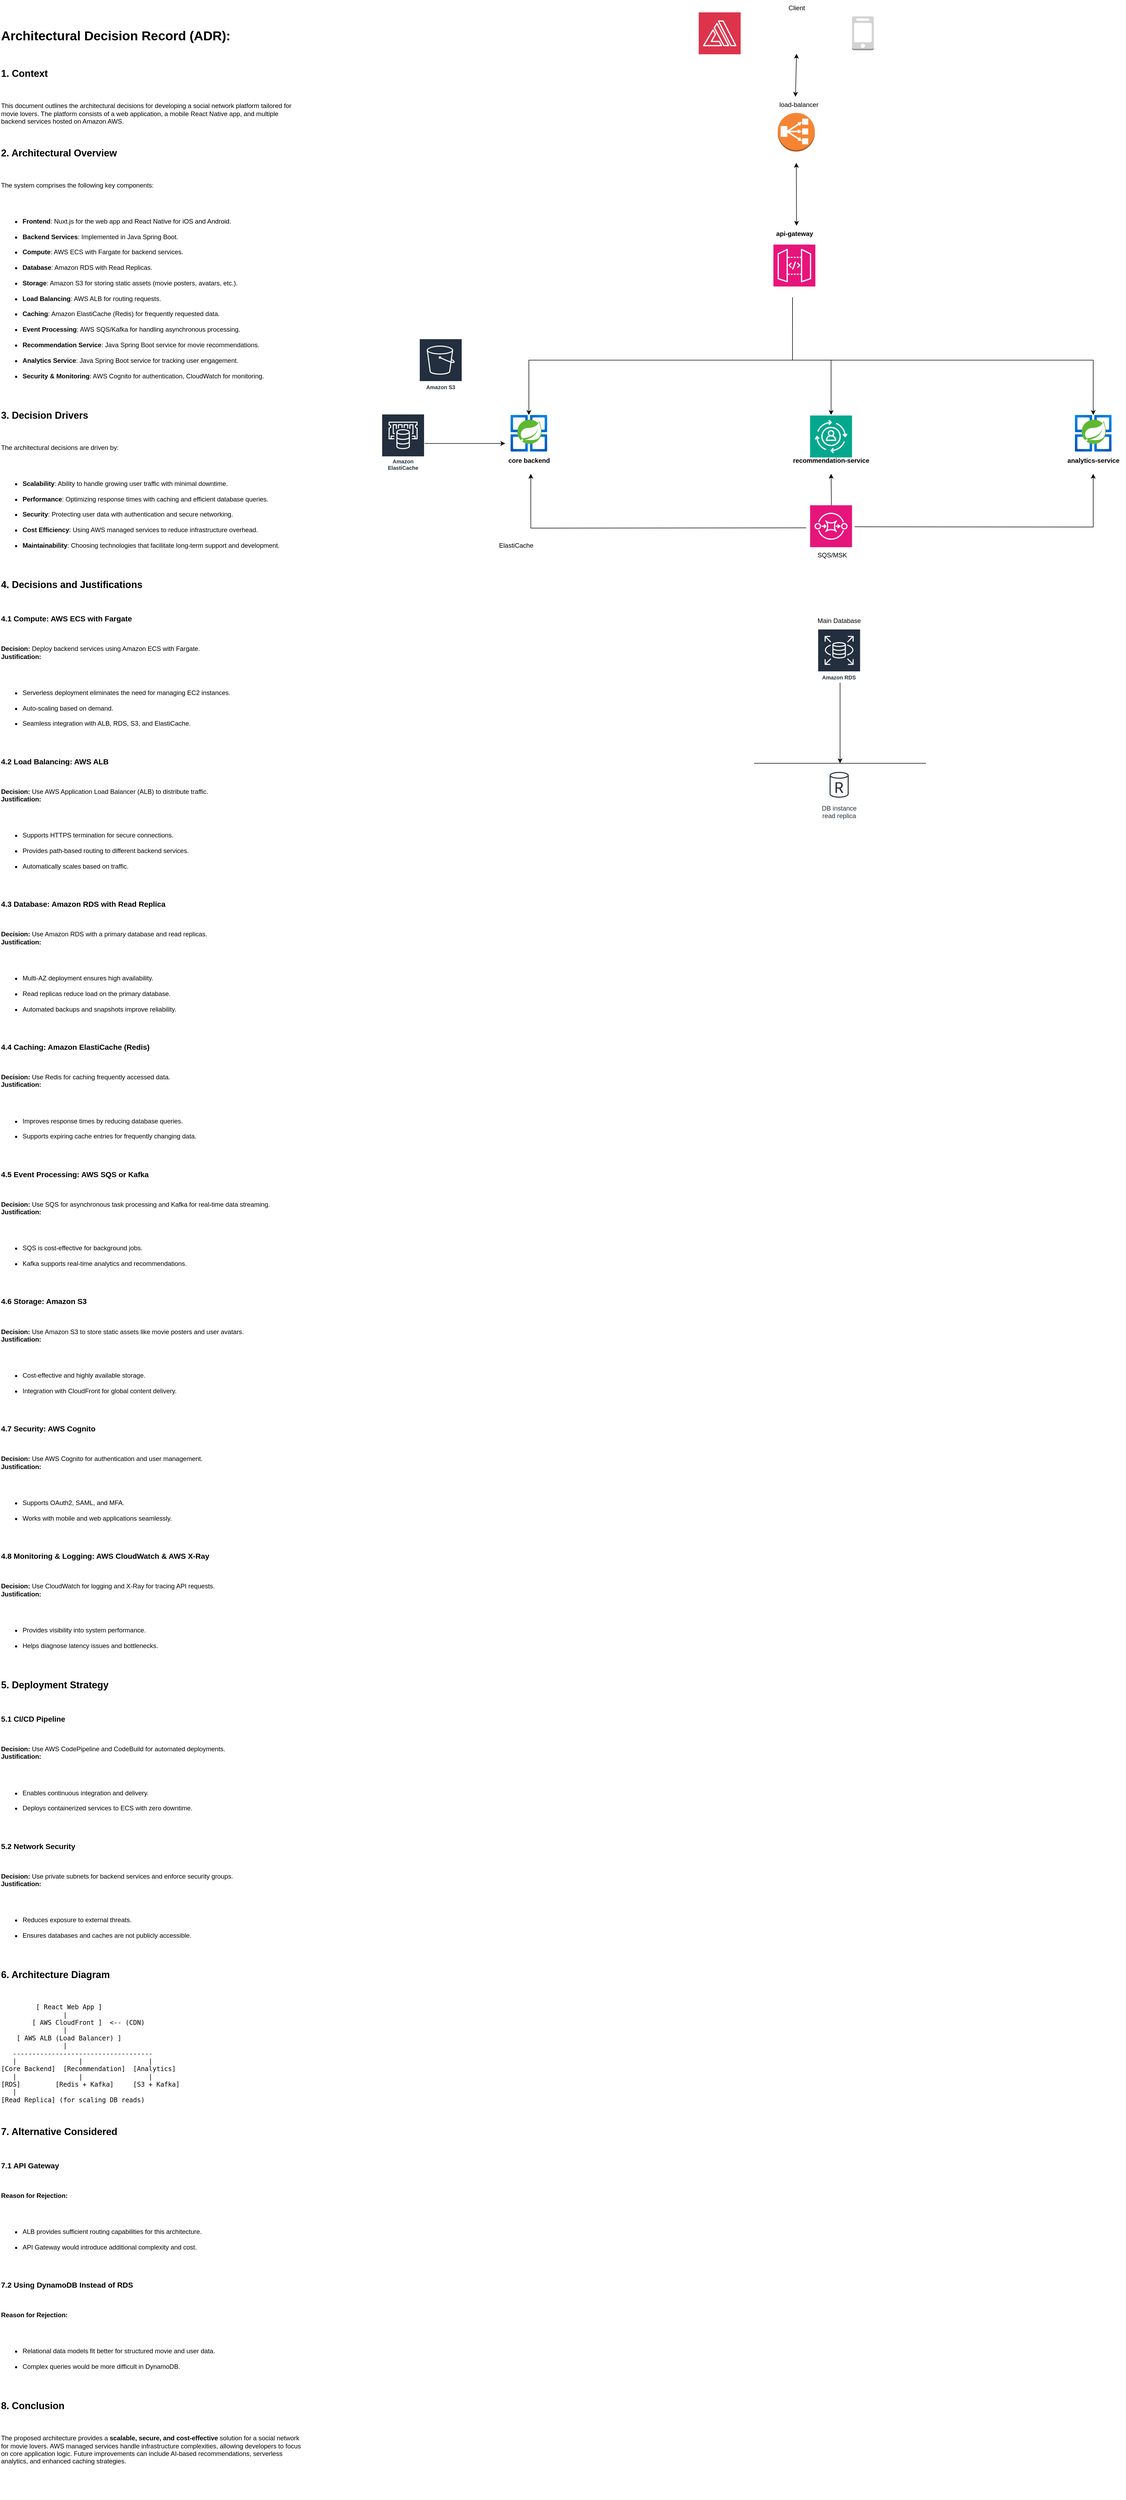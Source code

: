 <mxfile version="26.0.6">
  <diagram name="Page-1" id="R4EWamfsh_gt4aq3ULMU">
    <mxGraphModel dx="4094" dy="2516" grid="1" gridSize="10" guides="1" tooltips="1" connect="1" arrows="1" fold="1" page="1" pageScale="1" pageWidth="827" pageHeight="1169" math="0" shadow="0">
      <root>
        <mxCell id="0" />
        <mxCell id="1" parent="0" />
        <mxCell id="tPTP5EJk6AqbPcsCi5eH-51" style="edgeStyle=orthogonalEdgeStyle;rounded=0;orthogonalLoop=1;jettySize=auto;html=1;" parent="1" target="tPTP5EJk6AqbPcsCi5eH-9" edge="1">
          <mxGeometry relative="1" as="geometry">
            <Array as="points">
              <mxPoint x="515" y="200" />
              <mxPoint x="24" y="200" />
            </Array>
            <mxPoint x="514.524" y="83.0" as="sourcePoint" />
          </mxGeometry>
        </mxCell>
        <mxCell id="tPTP5EJk6AqbPcsCi5eH-52" style="edgeStyle=orthogonalEdgeStyle;rounded=0;orthogonalLoop=1;jettySize=auto;html=1;" parent="1" target="tPTP5EJk6AqbPcsCi5eH-7" edge="1">
          <mxGeometry relative="1" as="geometry">
            <Array as="points">
              <mxPoint x="515" y="200" />
              <mxPoint x="1074" y="200" />
            </Array>
            <mxPoint x="514.524" y="83.0" as="sourcePoint" />
          </mxGeometry>
        </mxCell>
        <mxCell id="tPTP5EJk6AqbPcsCi5eH-55" style="edgeStyle=orthogonalEdgeStyle;rounded=0;orthogonalLoop=1;jettySize=auto;html=1;" parent="1" edge="1">
          <mxGeometry relative="1" as="geometry">
            <mxPoint x="586.25" y="200" as="sourcePoint" />
            <mxPoint x="586.333" y="302" as="targetPoint" />
          </mxGeometry>
        </mxCell>
        <mxCell id="tPTP5EJk6AqbPcsCi5eH-7" value="" style="image;aspect=fixed;html=1;points=[];align=center;fontSize=12;image=img/lib/azure2/compute/Azure_Spring_Cloud.svg;fontStyle=1" parent="1" vertex="1">
          <mxGeometry x="1040" y="302" width="68" height="68" as="geometry" />
        </mxCell>
        <mxCell id="tPTP5EJk6AqbPcsCi5eH-9" value="" style="image;aspect=fixed;html=1;points=[];align=center;fontSize=12;image=img/lib/azure2/compute/Azure_Spring_Cloud.svg;fontStyle=1" parent="1" vertex="1">
          <mxGeometry x="-10" y="302" width="68" height="68" as="geometry" />
        </mxCell>
        <mxCell id="tPTP5EJk6AqbPcsCi5eH-10" value="&lt;p&gt;&lt;strong&gt;api-gateway&lt;/strong&gt;&lt;/p&gt;" style="text;html=1;align=center;verticalAlign=middle;resizable=0;points=[];autosize=1;strokeColor=none;fillColor=none;" parent="1" vertex="1">
          <mxGeometry x="473" y="-60" width="90" height="50" as="geometry" />
        </mxCell>
        <mxCell id="tPTP5EJk6AqbPcsCi5eH-12" value="&lt;p&gt;&lt;strong&gt;core&amp;nbsp;&lt;/strong&gt;&lt;strong style=&quot;background-color: transparent; color: light-dark(rgb(0, 0, 0), rgb(255, 255, 255));&quot;&gt;backend&lt;/strong&gt;&lt;/p&gt;" style="text;html=1;align=center;verticalAlign=middle;resizable=0;points=[];autosize=1;strokeColor=none;fillColor=none;" parent="1" vertex="1">
          <mxGeometry x="-26" y="361.5" width="100" height="50" as="geometry" />
        </mxCell>
        <mxCell id="tPTP5EJk6AqbPcsCi5eH-47" style="edgeStyle=orthogonalEdgeStyle;rounded=0;orthogonalLoop=1;jettySize=auto;html=1;" parent="1" target="tPTP5EJk6AqbPcsCi5eH-15" edge="1">
          <mxGeometry relative="1" as="geometry">
            <mxPoint x="586.25" y="510" as="sourcePoint" />
          </mxGeometry>
        </mxCell>
        <mxCell id="tPTP5EJk6AqbPcsCi5eH-15" value="&lt;p&gt;&lt;strong&gt;recommendation-service&lt;/strong&gt;&lt;/p&gt;" style="text;html=1;align=center;verticalAlign=middle;resizable=0;points=[];autosize=1;strokeColor=none;fillColor=none;" parent="1" vertex="1">
          <mxGeometry x="501.25" y="361.5" width="170" height="50" as="geometry" />
        </mxCell>
        <mxCell id="tPTP5EJk6AqbPcsCi5eH-18" value="&lt;p&gt;&lt;strong&gt;analytics-service&lt;/strong&gt;&lt;/p&gt;" style="text;html=1;align=center;verticalAlign=middle;resizable=0;points=[];autosize=1;strokeColor=none;fillColor=none;" parent="1" vertex="1">
          <mxGeometry x="1014" y="361.5" width="120" height="50" as="geometry" />
        </mxCell>
        <mxCell id="tPTP5EJk6AqbPcsCi5eH-23" value="Main&amp;nbsp;&lt;span style=&quot;background-color: transparent; color: light-dark(rgb(0, 0, 0), rgb(255, 255, 255));&quot;&gt;Database&lt;/span&gt;" style="text;html=1;align=center;verticalAlign=middle;resizable=0;points=[];autosize=1;strokeColor=none;fillColor=none;" parent="1" vertex="1">
          <mxGeometry x="551.25" y="670" width="100" height="30" as="geometry" />
        </mxCell>
        <mxCell id="tPTP5EJk6AqbPcsCi5eH-31" value="ElastiCache" style="text;html=1;align=center;verticalAlign=middle;resizable=0;points=[];autosize=1;strokeColor=none;fillColor=none;" parent="1" vertex="1">
          <mxGeometry x="-45" y="530" width="90" height="30" as="geometry" />
        </mxCell>
        <mxCell id="tPTP5EJk6AqbPcsCi5eH-32" value="load-balancer" style="text;html=1;align=center;verticalAlign=middle;resizable=0;points=[];autosize=1;strokeColor=none;fillColor=none;" parent="1" vertex="1">
          <mxGeometry x="476.25" y="-290" width="100" height="30" as="geometry" />
        </mxCell>
        <mxCell id="tPTP5EJk6AqbPcsCi5eH-34" value="SQS/MSK" style="text;html=1;align=center;verticalAlign=middle;resizable=0;points=[];autosize=1;strokeColor=none;fillColor=none;" parent="1" vertex="1">
          <mxGeometry x="548" y="548" width="80" height="30" as="geometry" />
        </mxCell>
        <mxCell id="tPTP5EJk6AqbPcsCi5eH-42" style="edgeStyle=orthogonalEdgeStyle;rounded=0;orthogonalLoop=1;jettySize=auto;html=1;" parent="1" target="tPTP5EJk6AqbPcsCi5eH-18" edge="1">
          <mxGeometry relative="1" as="geometry">
            <mxPoint x="630" y="510" as="sourcePoint" />
          </mxGeometry>
        </mxCell>
        <mxCell id="tPTP5EJk6AqbPcsCi5eH-36" value="" style="outlineConnect=0;dashed=0;verticalLabelPosition=bottom;verticalAlign=top;align=center;html=1;shape=mxgraph.aws3.mobile_client;fillColor=#D2D3D3;gradientColor=none;" parent="1" vertex="1">
          <mxGeometry x="625.25" y="-439.5" width="40.5" height="63" as="geometry" />
        </mxCell>
        <mxCell id="tPTP5EJk6AqbPcsCi5eH-37" value="Client" style="text;html=1;align=center;verticalAlign=middle;resizable=0;points=[];autosize=1;strokeColor=none;fillColor=none;" parent="1" vertex="1">
          <mxGeometry x="496.5" y="-470" width="50" height="30" as="geometry" />
        </mxCell>
        <mxCell id="tPTP5EJk6AqbPcsCi5eH-40" value="" style="endArrow=classic;startArrow=classic;html=1;rounded=0;" parent="1" edge="1">
          <mxGeometry width="50" height="50" relative="1" as="geometry">
            <mxPoint x="520" y="-290" as="sourcePoint" />
            <mxPoint x="522" y="-370" as="targetPoint" />
          </mxGeometry>
        </mxCell>
        <mxCell id="tPTP5EJk6AqbPcsCi5eH-43" style="edgeStyle=orthogonalEdgeStyle;rounded=0;orthogonalLoop=1;jettySize=auto;html=1;entryX=0.536;entryY=1.001;entryDx=0;entryDy=0;entryPerimeter=0;" parent="1" target="tPTP5EJk6AqbPcsCi5eH-12" edge="1">
          <mxGeometry relative="1" as="geometry">
            <mxPoint x="540" y="512" as="sourcePoint" />
          </mxGeometry>
        </mxCell>
        <mxCell id="tPTP5EJk6AqbPcsCi5eH-60" value="" style="endArrow=classic;startArrow=classic;html=1;rounded=0;" parent="1" edge="1">
          <mxGeometry width="50" height="50" relative="1" as="geometry">
            <mxPoint x="522" y="-50" as="sourcePoint" />
            <mxPoint x="521.642" y="-167.0" as="targetPoint" />
          </mxGeometry>
        </mxCell>
        <mxCell id="VbaauHJECKvMJQnjsEnG-4" value="" style="sketch=0;points=[[0,0,0],[0.25,0,0],[0.5,0,0],[0.75,0,0],[1,0,0],[0,1,0],[0.25,1,0],[0.5,1,0],[0.75,1,0],[1,1,0],[0,0.25,0],[0,0.5,0],[0,0.75,0],[1,0.25,0],[1,0.5,0],[1,0.75,0]];outlineConnect=0;fontColor=#232F3E;fillColor=#01A88D;strokeColor=#ffffff;dashed=0;verticalLabelPosition=bottom;verticalAlign=top;align=center;html=1;fontSize=12;fontStyle=0;aspect=fixed;shape=mxgraph.aws4.resourceIcon;resIcon=mxgraph.aws4.personalize;" parent="1" vertex="1">
          <mxGeometry x="547.25" y="303" width="78" height="78" as="geometry" />
        </mxCell>
        <mxCell id="VbaauHJECKvMJQnjsEnG-5" value="Amazon S3" style="sketch=0;outlineConnect=0;fontColor=#232F3E;gradientColor=none;strokeColor=#ffffff;fillColor=#232F3E;dashed=0;verticalLabelPosition=middle;verticalAlign=bottom;align=center;html=1;whiteSpace=wrap;fontSize=10;fontStyle=1;spacing=3;shape=mxgraph.aws4.productIcon;prIcon=mxgraph.aws4.s3;" parent="1" vertex="1">
          <mxGeometry x="-180" y="160" width="80" height="100" as="geometry" />
        </mxCell>
        <mxCell id="VbaauHJECKvMJQnjsEnG-6" value="" style="sketch=0;points=[[0,0,0],[0.25,0,0],[0.5,0,0],[0.75,0,0],[1,0,0],[0,1,0],[0.25,1,0],[0.5,1,0],[0.75,1,0],[1,1,0],[0,0.25,0],[0,0.5,0],[0,0.75,0],[1,0.25,0],[1,0.5,0],[1,0.75,0]];outlineConnect=0;fontColor=#232F3E;fillColor=#E7157B;strokeColor=#ffffff;dashed=0;verticalLabelPosition=bottom;verticalAlign=top;align=center;html=1;fontSize=12;fontStyle=0;aspect=fixed;shape=mxgraph.aws4.resourceIcon;resIcon=mxgraph.aws4.api_gateway;" parent="1" vertex="1">
          <mxGeometry x="479" y="-15" width="78" height="78" as="geometry" />
        </mxCell>
        <mxCell id="VbaauHJECKvMJQnjsEnG-7" value="" style="outlineConnect=0;dashed=0;verticalLabelPosition=bottom;verticalAlign=top;align=center;html=1;shape=mxgraph.aws3.classic_load_balancer;fillColor=#F58534;gradientColor=none;" parent="1" vertex="1">
          <mxGeometry x="487" y="-260" width="69" height="72" as="geometry" />
        </mxCell>
        <mxCell id="VbaauHJECKvMJQnjsEnG-8" value="" style="sketch=0;points=[[0,0,0],[0.25,0,0],[0.5,0,0],[0.75,0,0],[1,0,0],[0,1,0],[0.25,1,0],[0.5,1,0],[0.75,1,0],[1,1,0],[0,0.25,0],[0,0.5,0],[0,0.75,0],[1,0.25,0],[1,0.5,0],[1,0.75,0]];outlineConnect=0;fontColor=#232F3E;fillColor=#E7157B;strokeColor=#ffffff;dashed=0;verticalLabelPosition=bottom;verticalAlign=top;align=center;html=1;fontSize=12;fontStyle=0;aspect=fixed;shape=mxgraph.aws4.resourceIcon;resIcon=mxgraph.aws4.sqs;" parent="1" vertex="1">
          <mxGeometry x="547.25" y="470" width="78" height="78" as="geometry" />
        </mxCell>
        <mxCell id="ENYvY93WT9ZaAiLMONE3-5" style="edgeStyle=orthogonalEdgeStyle;rounded=0;orthogonalLoop=1;jettySize=auto;html=1;" edge="1" parent="1" source="VbaauHJECKvMJQnjsEnG-9">
          <mxGeometry relative="1" as="geometry">
            <mxPoint x="603" y="950" as="targetPoint" />
            <Array as="points">
              <mxPoint x="603" y="860" />
              <mxPoint x="603" y="860" />
            </Array>
          </mxGeometry>
        </mxCell>
        <mxCell id="VbaauHJECKvMJQnjsEnG-9" value="Amazon RDS" style="sketch=0;outlineConnect=0;fontColor=#232F3E;gradientColor=none;strokeColor=#ffffff;fillColor=#232F3E;dashed=0;verticalLabelPosition=middle;verticalAlign=bottom;align=center;html=1;whiteSpace=wrap;fontSize=10;fontStyle=1;spacing=3;shape=mxgraph.aws4.productIcon;prIcon=mxgraph.aws4.rds;" parent="1" vertex="1">
          <mxGeometry x="561.25" y="700" width="80" height="100" as="geometry" />
        </mxCell>
        <mxCell id="VbaauHJECKvMJQnjsEnG-25" style="edgeStyle=orthogonalEdgeStyle;rounded=0;orthogonalLoop=1;jettySize=auto;html=1;" parent="1" source="VbaauHJECKvMJQnjsEnG-13" edge="1">
          <mxGeometry relative="1" as="geometry">
            <mxPoint x="-20" y="355" as="targetPoint" />
          </mxGeometry>
        </mxCell>
        <mxCell id="VbaauHJECKvMJQnjsEnG-13" value="Amazon ElastiCache" style="sketch=0;outlineConnect=0;fontColor=#232F3E;gradientColor=none;strokeColor=#ffffff;fillColor=#232F3E;dashed=0;verticalLabelPosition=middle;verticalAlign=bottom;align=center;html=1;whiteSpace=wrap;fontSize=10;fontStyle=1;spacing=3;shape=mxgraph.aws4.productIcon;prIcon=mxgraph.aws4.elasticache;" parent="1" vertex="1">
          <mxGeometry x="-250" y="300" width="80" height="110" as="geometry" />
        </mxCell>
        <mxCell id="ENYvY93WT9ZaAiLMONE3-2" value="DB instance&#xa;read replica" style="sketch=0;outlineConnect=0;fontColor=#232F3E;gradientColor=none;strokeColor=#232F3E;fillColor=#ffffff;dashed=0;verticalLabelPosition=bottom;verticalAlign=top;align=center;html=1;fontSize=12;fontStyle=0;aspect=fixed;shape=mxgraph.aws4.resourceIcon;resIcon=mxgraph.aws4.db_instance_read_replica;" vertex="1" parent="1">
          <mxGeometry x="571.25" y="960" width="60" height="60" as="geometry" />
        </mxCell>
        <mxCell id="ENYvY93WT9ZaAiLMONE3-8" value="" style="endArrow=none;html=1;rounded=0;" edge="1" parent="1">
          <mxGeometry width="50" height="50" relative="1" as="geometry">
            <mxPoint x="443" y="950" as="sourcePoint" />
            <mxPoint x="763" y="950" as="targetPoint" />
          </mxGeometry>
        </mxCell>
        <UserObject label="&lt;h1&gt;Architectural Decision Record (ADR):&lt;/h1&gt;&lt;br&gt;&lt;h2&gt;1. &lt;strong&gt;Context&lt;/strong&gt;&lt;/h2&gt;&lt;br&gt;&lt;p&gt;This document outlines the architectural decisions for developing a social network platform tailored for movie lovers. The platform consists of a web application, a mobile React Native app, and multiple backend services hosted on Amazon AWS.&lt;/p&gt;&lt;br&gt;&lt;h2&gt;2. &lt;strong&gt;Architectural Overview&lt;/strong&gt;&lt;/h2&gt;&lt;br&gt;&lt;p&gt;The system comprises the following key components:&lt;/p&gt;&lt;br&gt;&lt;ul&gt;&lt;br&gt;&lt;li&gt;&lt;strong&gt;Frontend&lt;/strong&gt;: Nuxt.js for the web app and React Native for iOS and Android.&lt;/li&gt;&lt;br&gt;&lt;li&gt;&lt;strong&gt;Backend Services&lt;/strong&gt;: Implemented in Java Spring Boot.&lt;/li&gt;&lt;br&gt;&lt;li&gt;&lt;strong&gt;Compute&lt;/strong&gt;: AWS ECS with Fargate for backend services.&lt;/li&gt;&lt;br&gt;&lt;li&gt;&lt;strong&gt;Database&lt;/strong&gt;: Amazon RDS with Read Replicas.&lt;/li&gt;&lt;br&gt;&lt;li&gt;&lt;strong&gt;Storage&lt;/strong&gt;: Amazon S3 for storing static assets (movie posters, avatars, etc.).&lt;/li&gt;&lt;br&gt;&lt;li&gt;&lt;strong&gt;Load Balancing&lt;/strong&gt;: AWS ALB for routing requests.&lt;/li&gt;&lt;br&gt;&lt;li&gt;&lt;strong&gt;Caching&lt;/strong&gt;: Amazon ElastiCache (Redis) for frequently requested data.&lt;/li&gt;&lt;br&gt;&lt;li&gt;&lt;strong&gt;Event Processing&lt;/strong&gt;: AWS SQS/Kafka for handling asynchronous processing.&lt;/li&gt;&lt;br&gt;&lt;li&gt;&lt;strong&gt;Recommendation Service&lt;/strong&gt;: Java Spring Boot service for movie recommendations.&lt;/li&gt;&lt;br&gt;&lt;li&gt;&lt;strong&gt;Analytics Service&lt;/strong&gt;: Java Spring Boot service for tracking user engagement.&lt;/li&gt;&lt;br&gt;&lt;li&gt;&lt;strong&gt;Security &amp;amp; Monitoring&lt;/strong&gt;: AWS Cognito for authentication, CloudWatch for monitoring.&lt;/li&gt;&lt;br&gt;&lt;/ul&gt;&lt;br&gt;&lt;h2&gt;3. &lt;strong&gt;Decision Drivers&lt;/strong&gt;&lt;/h2&gt;&lt;br&gt;&lt;p&gt;The architectural decisions are driven by:&lt;/p&gt;&lt;br&gt;&lt;ul&gt;&lt;br&gt;&lt;li&gt;&lt;strong&gt;Scalability&lt;/strong&gt;: Ability to handle growing user traffic with minimal downtime.&lt;/li&gt;&lt;br&gt;&lt;li&gt;&lt;strong&gt;Performance&lt;/strong&gt;: Optimizing response times with caching and efficient database queries.&lt;/li&gt;&lt;br&gt;&lt;li&gt;&lt;strong&gt;Security&lt;/strong&gt;: Protecting user data with authentication and secure networking.&lt;/li&gt;&lt;br&gt;&lt;li&gt;&lt;strong&gt;Cost Efficiency&lt;/strong&gt;: Using AWS managed services to reduce infrastructure overhead.&lt;/li&gt;&lt;br&gt;&lt;li&gt;&lt;strong&gt;Maintainability&lt;/strong&gt;: Choosing technologies that facilitate long-term support and development.&lt;/li&gt;&lt;br&gt;&lt;/ul&gt;&lt;br&gt;&lt;h2&gt;4. &lt;strong&gt;Decisions and Justifications&lt;/strong&gt;&lt;/h2&gt;&lt;br&gt;&lt;h3&gt;&lt;strong&gt;4.1 Compute: AWS ECS with Fargate&lt;/strong&gt;&lt;/h3&gt;&lt;br&gt;&lt;p&gt;&lt;strong&gt;Decision:&lt;/strong&gt; Deploy backend services using Amazon ECS with Fargate.&lt;br&gt;&lt;strong&gt;Justification:&lt;/strong&gt;&lt;/p&gt;&lt;br&gt;&lt;ul&gt;&lt;br&gt;&lt;li&gt;Serverless deployment eliminates the need for managing EC2 instances.&lt;/li&gt;&lt;br&gt;&lt;li&gt;Auto-scaling based on demand.&lt;/li&gt;&lt;br&gt;&lt;li&gt;Seamless integration with ALB, RDS, S3, and ElastiCache.&lt;/li&gt;&lt;br&gt;&lt;/ul&gt;&lt;br&gt;&lt;h3&gt;&lt;strong&gt;4.2 Load Balancing: AWS ALB&lt;/strong&gt;&lt;/h3&gt;&lt;br&gt;&lt;p&gt;&lt;strong&gt;Decision:&lt;/strong&gt; Use AWS Application Load Balancer (ALB) to distribute traffic.&lt;br&gt;&lt;strong&gt;Justification:&lt;/strong&gt;&lt;/p&gt;&lt;br&gt;&lt;ul&gt;&lt;br&gt;&lt;li&gt;Supports HTTPS termination for secure connections.&lt;/li&gt;&lt;br&gt;&lt;li&gt;Provides path-based routing to different backend services.&lt;/li&gt;&lt;br&gt;&lt;li&gt;Automatically scales based on traffic.&lt;/li&gt;&lt;br&gt;&lt;/ul&gt;&lt;br&gt;&lt;h3&gt;&lt;strong&gt;4.3 Database: Amazon RDS with Read Replica&lt;/strong&gt;&lt;/h3&gt;&lt;br&gt;&lt;p&gt;&lt;strong&gt;Decision:&lt;/strong&gt; Use Amazon RDS with a primary database and read replicas.&lt;br&gt;&lt;strong&gt;Justification:&lt;/strong&gt;&lt;/p&gt;&lt;br&gt;&lt;ul&gt;&lt;br&gt;&lt;li&gt;Multi-AZ deployment ensures high availability.&lt;/li&gt;&lt;br&gt;&lt;li&gt;Read replicas reduce load on the primary database.&lt;/li&gt;&lt;br&gt;&lt;li&gt;Automated backups and snapshots improve reliability.&lt;/li&gt;&lt;br&gt;&lt;/ul&gt;&lt;br&gt;&lt;h3&gt;&lt;strong&gt;4.4 Caching: Amazon ElastiCache (Redis)&lt;/strong&gt;&lt;/h3&gt;&lt;br&gt;&lt;p&gt;&lt;strong&gt;Decision:&lt;/strong&gt; Use Redis for caching frequently accessed data.&lt;br&gt;&lt;strong&gt;Justification:&lt;/strong&gt;&lt;/p&gt;&lt;br&gt;&lt;ul&gt;&lt;br&gt;&lt;li&gt;Improves response times by reducing database queries.&lt;/li&gt;&lt;br&gt;&lt;li&gt;Supports expiring cache entries for frequently changing data.&lt;/li&gt;&lt;br&gt;&lt;/ul&gt;&lt;br&gt;&lt;h3&gt;&lt;strong&gt;4.5 Event Processing: AWS SQS or Kafka&lt;/strong&gt;&lt;/h3&gt;&lt;br&gt;&lt;p&gt;&lt;strong&gt;Decision:&lt;/strong&gt; Use SQS for asynchronous task processing and Kafka for real-time data streaming.&lt;br&gt;&lt;strong&gt;Justification:&lt;/strong&gt;&lt;/p&gt;&lt;br&gt;&lt;ul&gt;&lt;br&gt;&lt;li&gt;SQS is cost-effective for background jobs.&lt;/li&gt;&lt;br&gt;&lt;li&gt;Kafka supports real-time analytics and recommendations.&lt;/li&gt;&lt;br&gt;&lt;/ul&gt;&lt;br&gt;&lt;h3&gt;&lt;strong&gt;4.6 Storage: Amazon S3&lt;/strong&gt;&lt;/h3&gt;&lt;br&gt;&lt;p&gt;&lt;strong&gt;Decision:&lt;/strong&gt; Use Amazon S3 to store static assets like movie posters and user avatars.&lt;br&gt;&lt;strong&gt;Justification:&lt;/strong&gt;&lt;/p&gt;&lt;br&gt;&lt;ul&gt;&lt;br&gt;&lt;li&gt;Cost-effective and highly available storage.&lt;/li&gt;&lt;br&gt;&lt;li&gt;Integration with CloudFront for global content delivery.&lt;/li&gt;&lt;br&gt;&lt;/ul&gt;&lt;br&gt;&lt;h3&gt;&lt;strong&gt;4.7 Security: AWS Cognito&lt;/strong&gt;&lt;/h3&gt;&lt;br&gt;&lt;p&gt;&lt;strong&gt;Decision:&lt;/strong&gt; Use AWS Cognito for authentication and user management.&lt;br&gt;&lt;strong&gt;Justification:&lt;/strong&gt;&lt;/p&gt;&lt;br&gt;&lt;ul&gt;&lt;br&gt;&lt;li&gt;Supports OAuth2, SAML, and MFA.&lt;/li&gt;&lt;br&gt;&lt;li&gt;Works with mobile and web applications seamlessly.&lt;/li&gt;&lt;br&gt;&lt;/ul&gt;&lt;br&gt;&lt;h3&gt;&lt;strong&gt;4.8 Monitoring &amp;amp; Logging: AWS CloudWatch &amp;amp; AWS X-Ray&lt;/strong&gt;&lt;/h3&gt;&lt;br&gt;&lt;p&gt;&lt;strong&gt;Decision:&lt;/strong&gt; Use CloudWatch for logging and X-Ray for tracing API requests.&lt;br&gt;&lt;strong&gt;Justification:&lt;/strong&gt;&lt;/p&gt;&lt;br&gt;&lt;ul&gt;&lt;br&gt;&lt;li&gt;Provides visibility into system performance.&lt;/li&gt;&lt;br&gt;&lt;li&gt;Helps diagnose latency issues and bottlenecks.&lt;/li&gt;&lt;br&gt;&lt;/ul&gt;&lt;br&gt;&lt;h2&gt;5. &lt;strong&gt;Deployment Strategy&lt;/strong&gt;&lt;/h2&gt;&lt;br&gt;&lt;h3&gt;&lt;strong&gt;5.1 CI/CD Pipeline&lt;/strong&gt;&lt;/h3&gt;&lt;br&gt;&lt;p&gt;&lt;strong&gt;Decision:&lt;/strong&gt; Use AWS CodePipeline and CodeBuild for automated deployments.&lt;br&gt;&lt;strong&gt;Justification:&lt;/strong&gt;&lt;/p&gt;&lt;br&gt;&lt;ul&gt;&lt;br&gt;&lt;li&gt;Enables continuous integration and delivery.&lt;/li&gt;&lt;br&gt;&lt;li&gt;Deploys containerized services to ECS with zero downtime.&lt;/li&gt;&lt;br&gt;&lt;/ul&gt;&lt;br&gt;&lt;h3&gt;&lt;strong&gt;5.2 Network Security&lt;/strong&gt;&lt;/h3&gt;&lt;br&gt;&lt;p&gt;&lt;strong&gt;Decision:&lt;/strong&gt; Use private subnets for backend services and enforce security groups.&lt;br&gt;&lt;strong&gt;Justification:&lt;/strong&gt;&lt;/p&gt;&lt;br&gt;&lt;ul&gt;&lt;br&gt;&lt;li&gt;Reduces exposure to external threats.&lt;/li&gt;&lt;br&gt;&lt;li&gt;Ensures databases and caches are not publicly accessible.&lt;/li&gt;&lt;br&gt;&lt;/ul&gt;&lt;br&gt;&lt;h2&gt;6. &lt;strong&gt;Architecture Diagram&lt;/strong&gt;&lt;/h2&gt;&lt;br&gt;&lt;pre&gt;&lt;code&gt;         [ React Web App ]&lt;br&gt;                |&lt;br&gt;        [ AWS CloudFront ]  &amp;lt;-- (CDN)&lt;br&gt;                |&lt;br&gt;    [ AWS ALB (Load Balancer) ]&lt;br&gt;                |&lt;br&gt;   ------------------------------------&lt;br&gt;   |                |                 |&lt;br&gt;[Core Backend]  [Recommendation]  [Analytics]&lt;br&gt;   |                |                 |&lt;br&gt;[RDS]         [Redis + Kafka]     [S3 + Kafka]&lt;br&gt;   |&lt;br&gt;[Read Replica] (for scaling DB reads)&lt;br&gt;&lt;/code&gt;&lt;/pre&gt;&lt;br&gt;&lt;h2&gt;7. &lt;strong&gt;Alternative Considered&lt;/strong&gt;&lt;/h2&gt;&lt;br&gt;&lt;h3&gt;&lt;strong&gt;7.1 API Gateway&lt;/strong&gt;&lt;/h3&gt;&lt;br&gt;&lt;p&gt;&lt;strong&gt;Reason for Rejection:&lt;/strong&gt;&lt;/p&gt;&lt;br&gt;&lt;ul&gt;&lt;br&gt;&lt;li&gt;ALB provides sufficient routing capabilities for this architecture.&lt;/li&gt;&lt;br&gt;&lt;li&gt;API Gateway would introduce additional complexity and cost.&lt;/li&gt;&lt;br&gt;&lt;/ul&gt;&lt;br&gt;&lt;h3&gt;&lt;strong&gt;7.2 Using DynamoDB Instead of RDS&lt;/strong&gt;&lt;/h3&gt;&lt;br&gt;&lt;p&gt;&lt;strong&gt;Reason for Rejection:&lt;/strong&gt;&lt;/p&gt;&lt;br&gt;&lt;ul&gt;&lt;br&gt;&lt;li&gt;Relational data models fit better for structured movie and user data.&lt;/li&gt;&lt;br&gt;&lt;li&gt;Complex queries would be more difficult in DynamoDB.&lt;/li&gt;&lt;br&gt;&lt;/ul&gt;&lt;br&gt;&lt;h2&gt;8. &lt;strong&gt;Conclusion&lt;/strong&gt;&lt;/h2&gt;&lt;br&gt;&lt;p&gt;The proposed architecture provides a &lt;strong&gt;scalable, secure, and cost-effective&lt;/strong&gt; solution for a social network for movie lovers. AWS managed services handle infrastructure complexities, allowing developers to focus on core application logic. Future improvements can include AI-based recommendations, serverless analytics, and enhanced caching strategies.&lt;/p&gt;" link="&lt;h1&gt;Architectural Decision Record (ADR): Social Network for Movie Lovers&lt;/h1&gt;&#xa;&lt;h2&gt;1. &lt;strong&gt;Context&lt;/strong&gt;&lt;/h2&gt;&#xa;&lt;p&gt;This document outlines the architectural decisions for developing a social network platform tailored for movie lovers. The platform consists of a web application, a mobile React Native app, and multiple backend services hosted on Amazon AWS.&lt;/p&gt;&#xa;&lt;h2&gt;2. &lt;strong&gt;Architectural Overview&lt;/strong&gt;&lt;/h2&gt;&#xa;&lt;p&gt;The system comprises the following key components:&lt;/p&gt;&#xa;&lt;ul&gt;&#xa;&lt;li&gt;&lt;strong&gt;Frontend&lt;/strong&gt;: React.js for the web app and React Native for iOS and Android.&lt;/li&gt;&#xa;&lt;li&gt;&lt;strong&gt;Backend Services&lt;/strong&gt;: Implemented in Java Spring Boot.&lt;/li&gt;&#xa;&lt;li&gt;&lt;strong&gt;Compute&lt;/strong&gt;: AWS ECS with Fargate for backend services.&lt;/li&gt;&#xa;&lt;li&gt;&lt;strong&gt;Database&lt;/strong&gt;: Amazon RDS with Read Replicas.&lt;/li&gt;&#xa;&lt;li&gt;&lt;strong&gt;Storage&lt;/strong&gt;: Amazon S3 for storing static assets (movie posters, avatars, etc.).&lt;/li&gt;&#xa;&lt;li&gt;&lt;strong&gt;Load Balancing&lt;/strong&gt;: AWS ALB for routing requests.&lt;/li&gt;&#xa;&lt;li&gt;&lt;strong&gt;Caching&lt;/strong&gt;: Amazon ElastiCache (Redis) for frequently requested data.&lt;/li&gt;&#xa;&lt;li&gt;&lt;strong&gt;Event Processing&lt;/strong&gt;: AWS SQS/Kafka for handling asynchronous processing.&lt;/li&gt;&#xa;&lt;li&gt;&lt;strong&gt;Recommendation Service&lt;/strong&gt;: Java Spring Boot service for movie recommendations.&lt;/li&gt;&#xa;&lt;li&gt;&lt;strong&gt;Analytics Service&lt;/strong&gt;: Java Spring Boot service for tracking user engagement.&lt;/li&gt;&#xa;&lt;li&gt;&lt;strong&gt;Security &amp;amp; Monitoring&lt;/strong&gt;: AWS Cognito for authentication, CloudWatch for monitoring.&lt;/li&gt;&#xa;&lt;/ul&gt;&#xa;&lt;h2&gt;3. &lt;strong&gt;Decision Drivers&lt;/strong&gt;&lt;/h2&gt;&#xa;&lt;p&gt;The architectural decisions are driven by:&lt;/p&gt;&#xa;&lt;ul&gt;&#xa;&lt;li&gt;&lt;strong&gt;Scalability&lt;/strong&gt;: Ability to handle growing user traffic with minimal downtime.&lt;/li&gt;&#xa;&lt;li&gt;&lt;strong&gt;Performance&lt;/strong&gt;: Optimizing response times with caching and efficient database queries.&lt;/li&gt;&#xa;&lt;li&gt;&lt;strong&gt;Security&lt;/strong&gt;: Protecting user data with authentication and secure networking.&lt;/li&gt;&#xa;&lt;li&gt;&lt;strong&gt;Cost Efficiency&lt;/strong&gt;: Using AWS managed services to reduce infrastructure overhead.&lt;/li&gt;&#xa;&lt;li&gt;&lt;strong&gt;Maintainability&lt;/strong&gt;: Choosing technologies that facilitate long-term support and development.&lt;/li&gt;&#xa;&lt;/ul&gt;&#xa;&lt;h2&gt;4. &lt;strong&gt;Decisions and Justifications&lt;/strong&gt;&lt;/h2&gt;&#xa;&lt;h3&gt;&lt;strong&gt;4.1 Compute: AWS ECS with Fargate&lt;/strong&gt;&lt;/h3&gt;&#xa;&lt;p&gt;&lt;strong&gt;Decision:&lt;/strong&gt; Deploy backend services using Amazon ECS with Fargate.&#xa;&lt;strong&gt;Justification:&lt;/strong&gt;&lt;/p&gt;&#xa;&lt;ul&gt;&#xa;&lt;li&gt;Serverless deployment eliminates the need for managing EC2 instances.&lt;/li&gt;&#xa;&lt;li&gt;Auto-scaling based on demand.&lt;/li&gt;&#xa;&lt;li&gt;Seamless integration with ALB, RDS, S3, and ElastiCache.&lt;/li&gt;&#xa;&lt;/ul&gt;&#xa;&lt;h3&gt;&lt;strong&gt;4.2 Load Balancing: AWS ALB&lt;/strong&gt;&lt;/h3&gt;&#xa;&lt;p&gt;&lt;strong&gt;Decision:&lt;/strong&gt; Use AWS Application Load Balancer (ALB) to distribute traffic.&#xa;&lt;strong&gt;Justification:&lt;/strong&gt;&lt;/p&gt;&#xa;&lt;ul&gt;&#xa;&lt;li&gt;Supports HTTPS termination for secure connections.&lt;/li&gt;&#xa;&lt;li&gt;Provides path-based routing to different backend services.&lt;/li&gt;&#xa;&lt;li&gt;Automatically scales based on traffic.&lt;/li&gt;&#xa;&lt;/ul&gt;&#xa;&lt;h3&gt;&lt;strong&gt;4.3 Database: Amazon RDS with Read Replica&lt;/strong&gt;&lt;/h3&gt;&#xa;&lt;p&gt;&lt;strong&gt;Decision:&lt;/strong&gt; Use Amazon RDS with a primary database and read replicas.&#xa;&lt;strong&gt;Justification:&lt;/strong&gt;&lt;/p&gt;&#xa;&lt;ul&gt;&#xa;&lt;li&gt;Multi-AZ deployment ensures high availability.&lt;/li&gt;&#xa;&lt;li&gt;Read replicas reduce load on the primary database.&lt;/li&gt;&#xa;&lt;li&gt;Automated backups and snapshots improve reliability.&lt;/li&gt;&#xa;&lt;/ul&gt;&#xa;&lt;h3&gt;&lt;strong&gt;4.4 Caching: Amazon ElastiCache (Redis)&lt;/strong&gt;&lt;/h3&gt;&#xa;&lt;p&gt;&lt;strong&gt;Decision:&lt;/strong&gt; Use Redis for caching frequently accessed data.&#xa;&lt;strong&gt;Justification:&lt;/strong&gt;&lt;/p&gt;&#xa;&lt;ul&gt;&#xa;&lt;li&gt;Improves response times by reducing database queries.&lt;/li&gt;&#xa;&lt;li&gt;Supports expiring cache entries for frequently changing data.&lt;/li&gt;&#xa;&lt;/ul&gt;&#xa;&lt;h3&gt;&lt;strong&gt;4.5 Event Processing: AWS SQS or Kafka&lt;/strong&gt;&lt;/h3&gt;&#xa;&lt;p&gt;&lt;strong&gt;Decision:&lt;/strong&gt; Use SQS for asynchronous task processing and Kafka for real-time data streaming.&#xa;&lt;strong&gt;Justification:&lt;/strong&gt;&lt;/p&gt;&#xa;&lt;ul&gt;&#xa;&lt;li&gt;SQS is cost-effective for background jobs.&lt;/li&gt;&#xa;&lt;li&gt;Kafka supports real-time analytics and recommendations.&lt;/li&gt;&#xa;&lt;/ul&gt;&#xa;&lt;h3&gt;&lt;strong&gt;4.6 Storage: Amazon S3&lt;/strong&gt;&lt;/h3&gt;&#xa;&lt;p&gt;&lt;strong&gt;Decision:&lt;/strong&gt; Use Amazon S3 to store static assets like movie posters and user avatars.&#xa;&lt;strong&gt;Justification:&lt;/strong&gt;&lt;/p&gt;&#xa;&lt;ul&gt;&#xa;&lt;li&gt;Cost-effective and highly available storage.&lt;/li&gt;&#xa;&lt;li&gt;Integration with CloudFront for global content delivery.&lt;/li&gt;&#xa;&lt;/ul&gt;&#xa;&lt;h3&gt;&lt;strong&gt;4.7 Security: AWS Cognito&lt;/strong&gt;&lt;/h3&gt;&#xa;&lt;p&gt;&lt;strong&gt;Decision:&lt;/strong&gt; Use AWS Cognito for authentication and user management.&#xa;&lt;strong&gt;Justification:&lt;/strong&gt;&lt;/p&gt;&#xa;&lt;ul&gt;&#xa;&lt;li&gt;Supports OAuth2, SAML, and MFA.&lt;/li&gt;&#xa;&lt;li&gt;Works with mobile and web applications seamlessly.&lt;/li&gt;&#xa;&lt;/ul&gt;&#xa;&lt;h3&gt;&lt;strong&gt;4.8 Monitoring &amp;amp; Logging: AWS CloudWatch &amp;amp; AWS X-Ray&lt;/strong&gt;&lt;/h3&gt;&#xa;&lt;p&gt;&lt;strong&gt;Decision:&lt;/strong&gt; Use CloudWatch for logging and X-Ray for tracing API requests.&#xa;&lt;strong&gt;Justification:&lt;/strong&gt;&lt;/p&gt;&#xa;&lt;ul&gt;&#xa;&lt;li&gt;Provides visibility into system performance.&lt;/li&gt;&#xa;&lt;li&gt;Helps diagnose latency issues and bottlenecks.&lt;/li&gt;&#xa;&lt;/ul&gt;&#xa;&lt;h2&gt;5. &lt;strong&gt;Deployment Strategy&lt;/strong&gt;&lt;/h2&gt;&#xa;&lt;h3&gt;&lt;strong&gt;5.1 CI/CD Pipeline&lt;/strong&gt;&lt;/h3&gt;&#xa;&lt;p&gt;&lt;strong&gt;Decision:&lt;/strong&gt; Use AWS CodePipeline and CodeBuild for automated deployments.&#xa;&lt;strong&gt;Justification:&lt;/strong&gt;&lt;/p&gt;&#xa;&lt;ul&gt;&#xa;&lt;li&gt;Enables continuous integration and delivery.&lt;/li&gt;&#xa;&lt;li&gt;Deploys containerized services to ECS with zero downtime.&lt;/li&gt;&#xa;&lt;/ul&gt;&#xa;&lt;h3&gt;&lt;strong&gt;5.2 Network Security&lt;/strong&gt;&lt;/h3&gt;&#xa;&lt;p&gt;&lt;strong&gt;Decision:&lt;/strong&gt; Use private subnets for backend services and enforce security groups.&#xa;&lt;strong&gt;Justification:&lt;/strong&gt;&lt;/p&gt;&#xa;&lt;ul&gt;&#xa;&lt;li&gt;Reduces exposure to external threats.&lt;/li&gt;&#xa;&lt;li&gt;Ensures databases and caches are not publicly accessible.&lt;/li&gt;&#xa;&lt;/ul&gt;&#xa;&lt;h2&gt;6. &lt;strong&gt;Architecture Diagram&lt;/strong&gt;&lt;/h2&gt;&#xa;&lt;pre&gt;&lt;code&gt;         [ React Web App ]&#xa;                |&#xa;        [ AWS CloudFront ]  &amp;lt;-- (CDN)&#xa;                |&#xa;    [ AWS ALB (Load Balancer) ]&#xa;                |&#xa;   ------------------------------------&#xa;   |                |                 |&#xa;[Core Backend]  [Recommendation]  [Analytics]&#xa;   |                |                 |&#xa;[RDS]         [Redis + Kafka]     [S3 + Kafka]&#xa;   |&#xa;[Read Replica] (for scaling DB reads)&#xa;&lt;/code&gt;&lt;/pre&gt;&#xa;&lt;h2&gt;7. &lt;strong&gt;Alternative Considered&lt;/strong&gt;&lt;/h2&gt;&#xa;&lt;h3&gt;&lt;strong&gt;7.1 API Gateway&lt;/strong&gt;&lt;/h3&gt;&#xa;&lt;p&gt;&lt;strong&gt;Reason for Rejection:&lt;/strong&gt;&lt;/p&gt;&#xa;&lt;ul&gt;&#xa;&lt;li&gt;ALB provides sufficient routing capabilities for this architecture.&lt;/li&gt;&#xa;&lt;li&gt;API Gateway would introduce additional complexity and cost.&lt;/li&gt;&#xa;&lt;/ul&gt;&#xa;&lt;h3&gt;&lt;strong&gt;7.2 Using DynamoDB Instead of RDS&lt;/strong&gt;&lt;/h3&gt;&#xa;&lt;p&gt;&lt;strong&gt;Reason for Rejection:&lt;/strong&gt;&lt;/p&gt;&#xa;&lt;ul&gt;&#xa;&lt;li&gt;Relational data models fit better for structured movie and user data.&lt;/li&gt;&#xa;&lt;li&gt;Complex queries would be more difficult in DynamoDB.&lt;/li&gt;&#xa;&lt;/ul&gt;&#xa;&lt;h2&gt;8. &lt;strong&gt;Conclusion&lt;/strong&gt;&lt;/h2&gt;&#xa;&lt;p&gt;The proposed architecture provides a &lt;strong&gt;scalable, secure, and cost-effective&lt;/strong&gt; solution for a social network for movie lovers. AWS managed services handle infrastructure complexities, allowing developers to focus on core application logic. Future improvements can include AI-based recommendations, serverless analytics, and enhanced caching strategies.&lt;/p&gt;" id="ENYvY93WT9ZaAiLMONE3-9">
          <mxCell style="text;whiteSpace=wrap;html=1;" vertex="1" parent="1">
            <mxGeometry x="-960" y="-440" width="560" height="4620" as="geometry" />
          </mxCell>
        </UserObject>
        <mxCell id="ENYvY93WT9ZaAiLMONE3-10" value="" style="sketch=0;points=[[0,0,0],[0.25,0,0],[0.5,0,0],[0.75,0,0],[1,0,0],[0,1,0],[0.25,1,0],[0.5,1,0],[0.75,1,0],[1,1,0],[0,0.25,0],[0,0.5,0],[0,0.75,0],[1,0.25,0],[1,0.5,0],[1,0.75,0]];outlineConnect=0;fontColor=#232F3E;fillColor=#DD344C;strokeColor=#ffffff;dashed=0;verticalLabelPosition=bottom;verticalAlign=top;align=center;html=1;fontSize=12;fontStyle=0;aspect=fixed;shape=mxgraph.aws4.resourceIcon;resIcon=mxgraph.aws4.amplify;" vertex="1" parent="1">
          <mxGeometry x="340" y="-447" width="78" height="78" as="geometry" />
        </mxCell>
      </root>
    </mxGraphModel>
  </diagram>
</mxfile>
